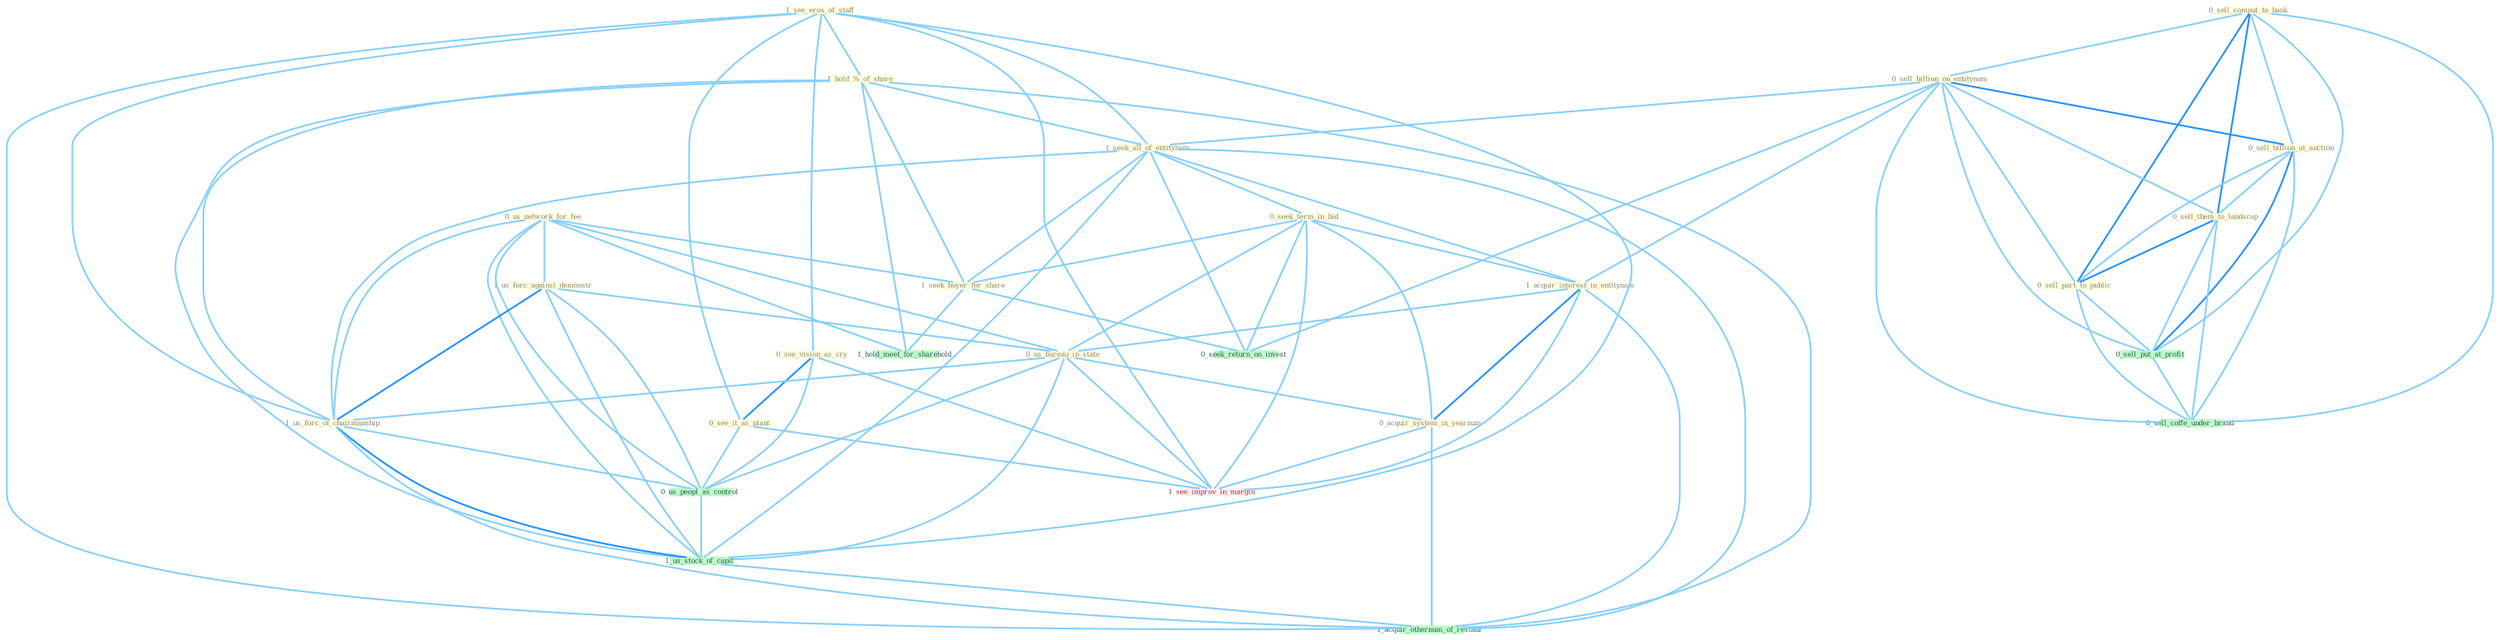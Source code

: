 Graph G{ 
    node
    [shape=polygon,style=filled,width=.5,height=.06,color="#BDFCC9",fixedsize=true,fontsize=4,
    fontcolor="#2f4f4f"];
    {node
    [color="#ffffe0", fontcolor="#8b7d6b"] "0_sell_comput_to_bank " "0_us_network_for_fee " "0_sell_billion_on_entitynam " "1_see_eros_of_staff " "1_hold_%_of_share " "1_seek_all_of_entitynam " "0_seek_term_in_bid " "0_see_vision_as_cry " "1_us_forc_against_demonstr " "0_see_it_as_plant " "1_acquir_interest_in_entitynam " "0_us_bureau_in_state " "1_seek_buyer_for_share " "0_acquir_system_in_yearnum " "0_sell_billion_at_auction " "1_us_forc_of_chairmanship " "0_sell_them_to_landscap " "0_sell_part_to_public "}
{node [color="#fff0f5", fontcolor="#b22222"] "1_see_improv_in_margin "}
edge [color="#B0E2FF"];

	"0_sell_comput_to_bank " -- "0_sell_billion_on_entitynam " [w="1", color="#87cefa" ];
	"0_sell_comput_to_bank " -- "0_sell_billion_at_auction " [w="1", color="#87cefa" ];
	"0_sell_comput_to_bank " -- "0_sell_them_to_landscap " [w="2", color="#1e90ff" , len=0.8];
	"0_sell_comput_to_bank " -- "0_sell_part_to_public " [w="2", color="#1e90ff" , len=0.8];
	"0_sell_comput_to_bank " -- "0_sell_put_at_profit " [w="1", color="#87cefa" ];
	"0_sell_comput_to_bank " -- "0_sell_coffe_under_brand " [w="1", color="#87cefa" ];
	"0_us_network_for_fee " -- "1_us_forc_against_demonstr " [w="1", color="#87cefa" ];
	"0_us_network_for_fee " -- "0_us_bureau_in_state " [w="1", color="#87cefa" ];
	"0_us_network_for_fee " -- "1_seek_buyer_for_share " [w="1", color="#87cefa" ];
	"0_us_network_for_fee " -- "1_us_forc_of_chairmanship " [w="1", color="#87cefa" ];
	"0_us_network_for_fee " -- "0_us_peopl_as_control " [w="1", color="#87cefa" ];
	"0_us_network_for_fee " -- "1_us_stock_of_capit " [w="1", color="#87cefa" ];
	"0_us_network_for_fee " -- "1_hold_meet_for_sharehold " [w="1", color="#87cefa" ];
	"0_sell_billion_on_entitynam " -- "1_seek_all_of_entitynam " [w="1", color="#87cefa" ];
	"0_sell_billion_on_entitynam " -- "1_acquir_interest_in_entitynam " [w="1", color="#87cefa" ];
	"0_sell_billion_on_entitynam " -- "0_sell_billion_at_auction " [w="2", color="#1e90ff" , len=0.8];
	"0_sell_billion_on_entitynam " -- "0_sell_them_to_landscap " [w="1", color="#87cefa" ];
	"0_sell_billion_on_entitynam " -- "0_sell_part_to_public " [w="1", color="#87cefa" ];
	"0_sell_billion_on_entitynam " -- "0_sell_put_at_profit " [w="1", color="#87cefa" ];
	"0_sell_billion_on_entitynam " -- "0_seek_return_on_invest " [w="1", color="#87cefa" ];
	"0_sell_billion_on_entitynam " -- "0_sell_coffe_under_brand " [w="1", color="#87cefa" ];
	"1_see_eros_of_staff " -- "1_hold_%_of_share " [w="1", color="#87cefa" ];
	"1_see_eros_of_staff " -- "1_seek_all_of_entitynam " [w="1", color="#87cefa" ];
	"1_see_eros_of_staff " -- "0_see_vision_as_cry " [w="1", color="#87cefa" ];
	"1_see_eros_of_staff " -- "0_see_it_as_plant " [w="1", color="#87cefa" ];
	"1_see_eros_of_staff " -- "1_us_forc_of_chairmanship " [w="1", color="#87cefa" ];
	"1_see_eros_of_staff " -- "1_us_stock_of_capit " [w="1", color="#87cefa" ];
	"1_see_eros_of_staff " -- "1_see_improv_in_margin " [w="1", color="#87cefa" ];
	"1_see_eros_of_staff " -- "1_acquir_othernum_of_restaur " [w="1", color="#87cefa" ];
	"1_hold_%_of_share " -- "1_seek_all_of_entitynam " [w="1", color="#87cefa" ];
	"1_hold_%_of_share " -- "1_seek_buyer_for_share " [w="1", color="#87cefa" ];
	"1_hold_%_of_share " -- "1_us_forc_of_chairmanship " [w="1", color="#87cefa" ];
	"1_hold_%_of_share " -- "1_us_stock_of_capit " [w="1", color="#87cefa" ];
	"1_hold_%_of_share " -- "1_hold_meet_for_sharehold " [w="1", color="#87cefa" ];
	"1_hold_%_of_share " -- "1_acquir_othernum_of_restaur " [w="1", color="#87cefa" ];
	"1_seek_all_of_entitynam " -- "0_seek_term_in_bid " [w="1", color="#87cefa" ];
	"1_seek_all_of_entitynam " -- "1_acquir_interest_in_entitynam " [w="1", color="#87cefa" ];
	"1_seek_all_of_entitynam " -- "1_seek_buyer_for_share " [w="1", color="#87cefa" ];
	"1_seek_all_of_entitynam " -- "1_us_forc_of_chairmanship " [w="1", color="#87cefa" ];
	"1_seek_all_of_entitynam " -- "0_seek_return_on_invest " [w="1", color="#87cefa" ];
	"1_seek_all_of_entitynam " -- "1_us_stock_of_capit " [w="1", color="#87cefa" ];
	"1_seek_all_of_entitynam " -- "1_acquir_othernum_of_restaur " [w="1", color="#87cefa" ];
	"0_seek_term_in_bid " -- "1_acquir_interest_in_entitynam " [w="1", color="#87cefa" ];
	"0_seek_term_in_bid " -- "0_us_bureau_in_state " [w="1", color="#87cefa" ];
	"0_seek_term_in_bid " -- "1_seek_buyer_for_share " [w="1", color="#87cefa" ];
	"0_seek_term_in_bid " -- "0_acquir_system_in_yearnum " [w="1", color="#87cefa" ];
	"0_seek_term_in_bid " -- "0_seek_return_on_invest " [w="1", color="#87cefa" ];
	"0_seek_term_in_bid " -- "1_see_improv_in_margin " [w="1", color="#87cefa" ];
	"0_see_vision_as_cry " -- "0_see_it_as_plant " [w="2", color="#1e90ff" , len=0.8];
	"0_see_vision_as_cry " -- "0_us_peopl_as_control " [w="1", color="#87cefa" ];
	"0_see_vision_as_cry " -- "1_see_improv_in_margin " [w="1", color="#87cefa" ];
	"1_us_forc_against_demonstr " -- "0_us_bureau_in_state " [w="1", color="#87cefa" ];
	"1_us_forc_against_demonstr " -- "1_us_forc_of_chairmanship " [w="2", color="#1e90ff" , len=0.8];
	"1_us_forc_against_demonstr " -- "0_us_peopl_as_control " [w="1", color="#87cefa" ];
	"1_us_forc_against_demonstr " -- "1_us_stock_of_capit " [w="1", color="#87cefa" ];
	"0_see_it_as_plant " -- "0_us_peopl_as_control " [w="1", color="#87cefa" ];
	"0_see_it_as_plant " -- "1_see_improv_in_margin " [w="1", color="#87cefa" ];
	"1_acquir_interest_in_entitynam " -- "0_us_bureau_in_state " [w="1", color="#87cefa" ];
	"1_acquir_interest_in_entitynam " -- "0_acquir_system_in_yearnum " [w="2", color="#1e90ff" , len=0.8];
	"1_acquir_interest_in_entitynam " -- "1_see_improv_in_margin " [w="1", color="#87cefa" ];
	"1_acquir_interest_in_entitynam " -- "1_acquir_othernum_of_restaur " [w="1", color="#87cefa" ];
	"0_us_bureau_in_state " -- "0_acquir_system_in_yearnum " [w="1", color="#87cefa" ];
	"0_us_bureau_in_state " -- "1_us_forc_of_chairmanship " [w="1", color="#87cefa" ];
	"0_us_bureau_in_state " -- "0_us_peopl_as_control " [w="1", color="#87cefa" ];
	"0_us_bureau_in_state " -- "1_us_stock_of_capit " [w="1", color="#87cefa" ];
	"0_us_bureau_in_state " -- "1_see_improv_in_margin " [w="1", color="#87cefa" ];
	"1_seek_buyer_for_share " -- "0_seek_return_on_invest " [w="1", color="#87cefa" ];
	"1_seek_buyer_for_share " -- "1_hold_meet_for_sharehold " [w="1", color="#87cefa" ];
	"0_acquir_system_in_yearnum " -- "1_see_improv_in_margin " [w="1", color="#87cefa" ];
	"0_acquir_system_in_yearnum " -- "1_acquir_othernum_of_restaur " [w="1", color="#87cefa" ];
	"0_sell_billion_at_auction " -- "0_sell_them_to_landscap " [w="1", color="#87cefa" ];
	"0_sell_billion_at_auction " -- "0_sell_part_to_public " [w="1", color="#87cefa" ];
	"0_sell_billion_at_auction " -- "0_sell_put_at_profit " [w="2", color="#1e90ff" , len=0.8];
	"0_sell_billion_at_auction " -- "0_sell_coffe_under_brand " [w="1", color="#87cefa" ];
	"1_us_forc_of_chairmanship " -- "0_us_peopl_as_control " [w="1", color="#87cefa" ];
	"1_us_forc_of_chairmanship " -- "1_us_stock_of_capit " [w="2", color="#1e90ff" , len=0.8];
	"1_us_forc_of_chairmanship " -- "1_acquir_othernum_of_restaur " [w="1", color="#87cefa" ];
	"0_sell_them_to_landscap " -- "0_sell_part_to_public " [w="2", color="#1e90ff" , len=0.8];
	"0_sell_them_to_landscap " -- "0_sell_put_at_profit " [w="1", color="#87cefa" ];
	"0_sell_them_to_landscap " -- "0_sell_coffe_under_brand " [w="1", color="#87cefa" ];
	"0_sell_part_to_public " -- "0_sell_put_at_profit " [w="1", color="#87cefa" ];
	"0_sell_part_to_public " -- "0_sell_coffe_under_brand " [w="1", color="#87cefa" ];
	"0_us_peopl_as_control " -- "1_us_stock_of_capit " [w="1", color="#87cefa" ];
	"0_sell_put_at_profit " -- "0_sell_coffe_under_brand " [w="1", color="#87cefa" ];
	"1_us_stock_of_capit " -- "1_acquir_othernum_of_restaur " [w="1", color="#87cefa" ];
}